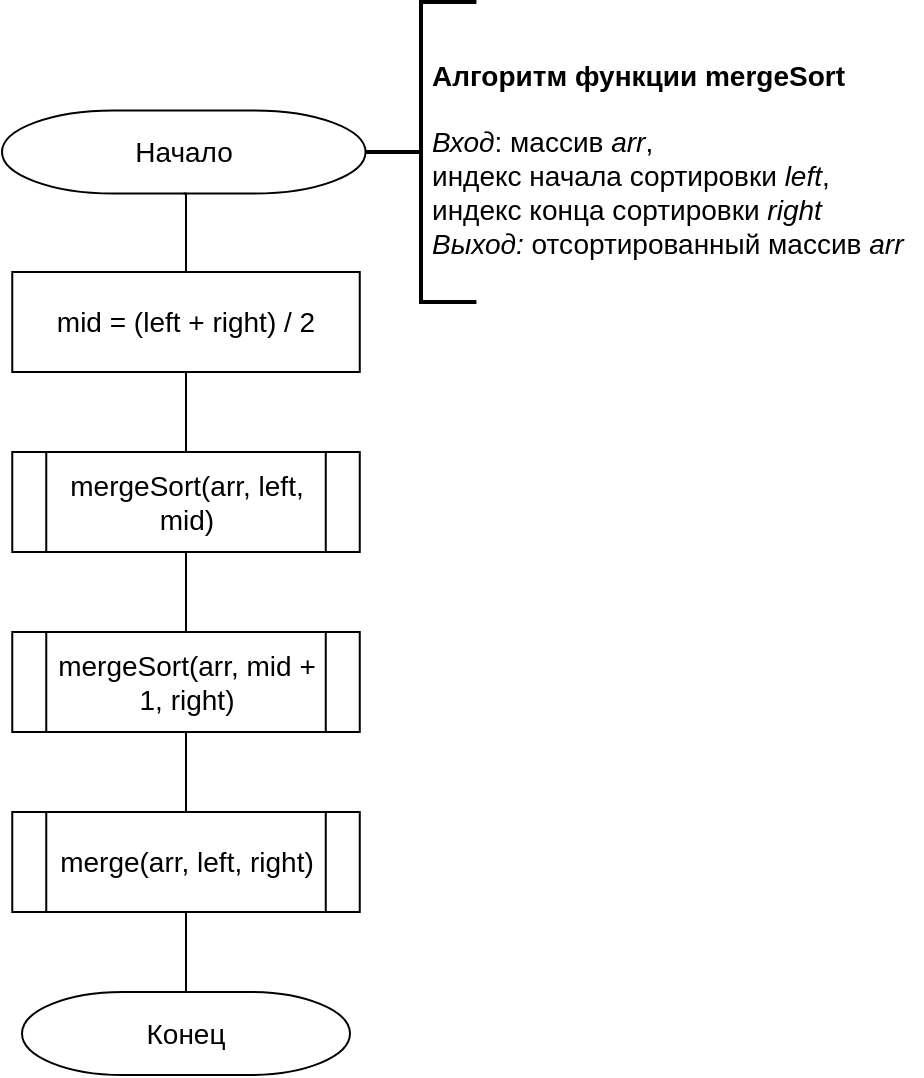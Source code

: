 <mxfile version="22.1.2" type="device" pages="3">
  <diagram id="SMWh7G3MIP-DYDScQ3kP" name="mergeSort">
    <mxGraphModel dx="458" dy="682" grid="0" gridSize="10" guides="1" tooltips="1" connect="1" arrows="1" fold="1" page="1" pageScale="1" pageWidth="583" pageHeight="827" math="0" shadow="0">
      <root>
        <mxCell id="0" />
        <mxCell id="1" parent="0" />
        <mxCell id="5t8fjbx2s78sYQ0pibwN-10" value="" style="group" parent="1" vertex="1" connectable="0">
          <mxGeometry x="61" y="158" width="460" height="511.5" as="geometry" />
        </mxCell>
        <mxCell id="3Bq9kWK5C4CfBoNgewI4-1" value="mergeSort(arr, left, mid)" style="shape=process;whiteSpace=wrap;html=1;backgroundOutline=1;fontSize=14;" parent="5t8fjbx2s78sYQ0pibwN-10" vertex="1">
          <mxGeometry x="5.13" y="200" width="173.75" height="50" as="geometry" />
        </mxCell>
        <mxCell id="5t8fjbx2s78sYQ0pibwN-6" value="" style="edgeStyle=orthogonalEdgeStyle;rounded=0;orthogonalLoop=1;jettySize=auto;html=1;fontSize=14;endArrow=none;endFill=0;" parent="5t8fjbx2s78sYQ0pibwN-10" source="kBCdtd5QqgP9Co7Rz3i6-1" target="3Bq9kWK5C4CfBoNgewI4-1" edge="1">
          <mxGeometry relative="1" as="geometry" />
        </mxCell>
        <mxCell id="kBCdtd5QqgP9Co7Rz3i6-1" value="&lt;span style=&quot;font-size: 14px;&quot;&gt;mid = (left + right) / 2&lt;/span&gt;" style="rounded=0;whiteSpace=wrap;html=1;absoluteArcSize=1;arcSize=14;strokeWidth=1;fontSize=14;" parent="5t8fjbx2s78sYQ0pibwN-10" vertex="1">
          <mxGeometry x="5.13" y="110" width="173.75" height="50" as="geometry" />
        </mxCell>
        <mxCell id="B8Fiihn9tlXgpMLPM1_u-5" value="&lt;span style=&quot;font-size: 14px;&quot;&gt;Конец&lt;/span&gt;" style="strokeWidth=1;html=1;shape=mxgraph.flowchart.terminator;whiteSpace=wrap;fontSize=14;" parent="5t8fjbx2s78sYQ0pibwN-10" vertex="1">
          <mxGeometry x="10" y="470" width="164" height="41.5" as="geometry" />
        </mxCell>
        <mxCell id="5t8fjbx2s78sYQ0pibwN-2" value="" style="group;fontSize=14;" parent="5t8fjbx2s78sYQ0pibwN-10" vertex="1" connectable="0">
          <mxGeometry width="460" height="150" as="geometry" />
        </mxCell>
        <mxCell id="Ab8iuGr4P1JSmaikQh76-1" value="&lt;br style=&quot;font-size: 14px;&quot;&gt;&lt;b style=&quot;font-size: 14px;&quot;&gt;Алгоритм функции mergeSort&lt;br style=&quot;font-size: 14px;&quot;&gt;&amp;nbsp;&lt;/b&gt;&lt;br style=&quot;font-size: 14px;&quot;&gt;&lt;i style=&quot;font-size: 14px;&quot;&gt;Вход&lt;/i&gt;: массив &lt;i style=&quot;font-size: 14px;&quot;&gt;arr&lt;/i&gt;,&lt;br style=&quot;font-size: 14px;&quot;&gt;индекс начала сортировки &lt;i style=&quot;font-size: 14px;&quot;&gt;left&lt;/i&gt;, &lt;br style=&quot;font-size: 14px;&quot;&gt;индекс конца сортировки &lt;i style=&quot;font-size: 14px;&quot;&gt;right&lt;/i&gt;&amp;nbsp;&lt;br style=&quot;font-size: 14px;&quot;&gt;&lt;i style=&quot;font-size: 14px;&quot;&gt;Выход: &lt;/i&gt;отсортированный массив &lt;i style=&quot;font-size: 14px;&quot;&gt;arr&lt;/i&gt;" style="text;html=1;strokeColor=none;fillColor=none;align=left;verticalAlign=middle;whiteSpace=wrap;rounded=0;fontSize=14;" parent="5t8fjbx2s78sYQ0pibwN-2" vertex="1">
          <mxGeometry x="212.819" y="30" width="247.181" height="30" as="geometry" />
        </mxCell>
        <mxCell id="5t8fjbx2s78sYQ0pibwN-1" value="" style="group;fontSize=14;" parent="5t8fjbx2s78sYQ0pibwN-2" vertex="1" connectable="0">
          <mxGeometry width="237.205" height="150" as="geometry" />
        </mxCell>
        <mxCell id="Ab8iuGr4P1JSmaikQh76-2" value="&lt;font style=&quot;font-size: 14px;&quot;&gt;Начало&lt;/font&gt;" style="strokeWidth=1;html=1;shape=mxgraph.flowchart.terminator;whiteSpace=wrap;fontSize=14;" parent="5t8fjbx2s78sYQ0pibwN-1" vertex="1">
          <mxGeometry y="29.25" width="181.783" height="41.5" as="geometry" />
        </mxCell>
        <mxCell id="Ab8iuGr4P1JSmaikQh76-3" value="" style="strokeWidth=2;html=1;shape=mxgraph.flowchart.annotation_2;align=left;labelPosition=right;pointerEvents=1;hachureGap=4;fontFamily=Architects Daughter;fontSource=https%3A%2F%2Ffonts.googleapis.com%2Fcss%3Ffamily%3DArchitects%2BDaughter;fontSize=14;" parent="5t8fjbx2s78sYQ0pibwN-1" vertex="1">
          <mxGeometry x="181.783" y="-25" width="55.422" height="150" as="geometry" />
        </mxCell>
        <mxCell id="5t8fjbx2s78sYQ0pibwN-3" style="edgeStyle=orthogonalEdgeStyle;rounded=0;orthogonalLoop=1;jettySize=auto;html=1;exitX=0.5;exitY=1;exitDx=0;exitDy=0;exitPerimeter=0;entryX=0.5;entryY=0;entryDx=0;entryDy=0;fontSize=14;endArrow=none;endFill=0;" parent="5t8fjbx2s78sYQ0pibwN-10" source="Ab8iuGr4P1JSmaikQh76-2" target="kBCdtd5QqgP9Co7Rz3i6-1" edge="1">
          <mxGeometry relative="1" as="geometry" />
        </mxCell>
        <mxCell id="5t8fjbx2s78sYQ0pibwN-4" value="mergeSort(arr, mid + 1, right)" style="shape=process;whiteSpace=wrap;html=1;backgroundOutline=1;fontSize=14;" parent="5t8fjbx2s78sYQ0pibwN-10" vertex="1">
          <mxGeometry x="5.13" y="290" width="173.75" height="50" as="geometry" />
        </mxCell>
        <mxCell id="5t8fjbx2s78sYQ0pibwN-7" value="" style="edgeStyle=orthogonalEdgeStyle;rounded=0;orthogonalLoop=1;jettySize=auto;html=1;fontSize=14;endArrow=none;endFill=0;" parent="5t8fjbx2s78sYQ0pibwN-10" source="3Bq9kWK5C4CfBoNgewI4-1" target="5t8fjbx2s78sYQ0pibwN-4" edge="1">
          <mxGeometry relative="1" as="geometry" />
        </mxCell>
        <mxCell id="5t8fjbx2s78sYQ0pibwN-9" value="" style="edgeStyle=orthogonalEdgeStyle;rounded=0;orthogonalLoop=1;jettySize=auto;html=1;fontSize=14;endArrow=none;endFill=0;" parent="5t8fjbx2s78sYQ0pibwN-10" source="5t8fjbx2s78sYQ0pibwN-5" target="B8Fiihn9tlXgpMLPM1_u-5" edge="1">
          <mxGeometry relative="1" as="geometry" />
        </mxCell>
        <mxCell id="5t8fjbx2s78sYQ0pibwN-5" value="merge(arr, left, right)" style="shape=process;whiteSpace=wrap;html=1;backgroundOutline=1;fontSize=14;" parent="5t8fjbx2s78sYQ0pibwN-10" vertex="1">
          <mxGeometry x="5.13" y="380" width="173.75" height="50" as="geometry" />
        </mxCell>
        <mxCell id="5t8fjbx2s78sYQ0pibwN-8" value="" style="edgeStyle=orthogonalEdgeStyle;rounded=0;orthogonalLoop=1;jettySize=auto;html=1;fontSize=14;endArrow=none;endFill=0;" parent="5t8fjbx2s78sYQ0pibwN-10" source="5t8fjbx2s78sYQ0pibwN-4" target="5t8fjbx2s78sYQ0pibwN-5" edge="1">
          <mxGeometry relative="1" as="geometry" />
        </mxCell>
      </root>
    </mxGraphModel>
  </diagram>
  <diagram id="EEU-iRFAq5Y7ACLVF6Qx" name="merge">
    <mxGraphModel dx="609" dy="908" grid="0" gridSize="10" guides="1" tooltips="1" connect="1" arrows="1" fold="1" page="1" pageScale="1" pageWidth="827" pageHeight="1169" math="0" shadow="0">
      <root>
        <mxCell id="0" />
        <mxCell id="1" parent="0" />
        <mxCell id="2d49KdWkdxvYYSog56_Q-1" value="" style="group" vertex="1" connectable="0" parent="1">
          <mxGeometry x="196.75" y="21.13" width="438" height="119.25" as="geometry" />
        </mxCell>
        <mxCell id="UtkDnTpVlGqklBxXOzj8-1" value="&lt;br&gt;&lt;b style=&quot;&quot;&gt;Алгоритм функции merge&lt;br&gt;&amp;nbsp;&lt;/b&gt;&lt;br&gt;&lt;i style=&quot;border-color: var(--border-color);&quot;&gt;Вход&lt;/i&gt;: массив &lt;i&gt;arr,&lt;br&gt;&lt;/i&gt;индекс начала сливания &lt;i&gt;left&lt;/i&gt;,&lt;br&gt;индекс конца сливания &lt;i&gt;right&lt;/i&gt;&lt;br style=&quot;border-color: var(--border-color);&quot;&gt;&lt;i style=&quot;border-color: var(--border-color);&quot;&gt;Выход:&amp;nbsp;&lt;/i&gt;отсортированный массив &lt;i&gt;arr&lt;/i&gt;" style="text;html=1;strokeColor=none;fillColor=none;align=left;verticalAlign=middle;whiteSpace=wrap;rounded=0;" parent="2d49KdWkdxvYYSog56_Q-1" vertex="1">
          <mxGeometry x="197" y="44.62" width="241" height="30" as="geometry" />
        </mxCell>
        <mxCell id="UtkDnTpVlGqklBxXOzj8-2" value="&lt;font style=&quot;font-size: 14px;&quot;&gt;Начало&lt;/font&gt;" style="strokeWidth=1;html=1;shape=mxgraph.flowchart.terminator;whiteSpace=wrap;" parent="2d49KdWkdxvYYSog56_Q-1" vertex="1">
          <mxGeometry y="38.87" width="164" height="41.5" as="geometry" />
        </mxCell>
        <mxCell id="UtkDnTpVlGqklBxXOzj8-3" value="" style="strokeWidth=2;html=1;shape=mxgraph.flowchart.annotation_2;align=left;labelPosition=right;pointerEvents=1;hachureGap=4;fontFamily=Architects Daughter;fontSource=https%3A%2F%2Ffonts.googleapis.com%2Fcss%3Ffamily%3DArchitects%2BDaughter;fontSize=20;" parent="2d49KdWkdxvYYSog56_Q-1" vertex="1">
          <mxGeometry x="164" width="50" height="119.25" as="geometry" />
        </mxCell>
        <mxCell id="M_u5eCpKXjXeZiFATRc5-16" style="edgeStyle=orthogonalEdgeStyle;shape=connector;rounded=0;orthogonalLoop=1;jettySize=auto;html=1;exitX=0.5;exitY=1;exitDx=0;exitDy=0;entryX=0.5;entryY=0;entryDx=0;entryDy=0;labelBackgroundColor=default;strokeColor=default;align=center;verticalAlign=middle;fontFamily=Helvetica;fontSize=11;fontColor=default;endArrow=none;endFill=0;" edge="1" parent="1" source="vo_Zb5cDH0GaQTBrf4Z5-1" target="M_u5eCpKXjXeZiFATRc5-1">
          <mxGeometry relative="1" as="geometry" />
        </mxCell>
        <mxCell id="vo_Zb5cDH0GaQTBrf4Z5-1" value="&lt;span style=&quot;font-size: 14px;&quot;&gt;mid = (left + right) / 2&lt;/span&gt;" style="rounded=0;whiteSpace=wrap;html=1;absoluteArcSize=1;arcSize=14;strokeWidth=1;fontSize=14;" vertex="1" parent="1">
          <mxGeometry x="196.75" y="130" width="163.25" height="50" as="geometry" />
        </mxCell>
        <mxCell id="M_u5eCpKXjXeZiFATRc5-17" style="edgeStyle=orthogonalEdgeStyle;shape=connector;rounded=0;orthogonalLoop=1;jettySize=auto;html=1;exitX=0.5;exitY=1;exitDx=0;exitDy=0;entryX=0.5;entryY=0;entryDx=0;entryDy=0;labelBackgroundColor=default;strokeColor=default;align=center;verticalAlign=middle;fontFamily=Helvetica;fontSize=11;fontColor=default;endArrow=none;endFill=0;" edge="1" parent="1" source="M_u5eCpKXjXeZiFATRc5-1" target="M_u5eCpKXjXeZiFATRc5-2">
          <mxGeometry relative="1" as="geometry" />
        </mxCell>
        <mxCell id="M_u5eCpKXjXeZiFATRc5-1" value="&lt;span style=&quot;font-size: 14px;&quot;&gt;i = left&lt;/span&gt;" style="rounded=0;whiteSpace=wrap;html=1;absoluteArcSize=1;arcSize=14;strokeWidth=1;fontSize=14;" vertex="1" parent="1">
          <mxGeometry x="196.75" y="210" width="163.25" height="50" as="geometry" />
        </mxCell>
        <mxCell id="M_u5eCpKXjXeZiFATRc5-18" style="edgeStyle=orthogonalEdgeStyle;shape=connector;rounded=0;orthogonalLoop=1;jettySize=auto;html=1;exitX=0.5;exitY=1;exitDx=0;exitDy=0;labelBackgroundColor=default;strokeColor=default;align=center;verticalAlign=middle;fontFamily=Helvetica;fontSize=11;fontColor=default;endArrow=none;endFill=0;" edge="1" parent="1" source="M_u5eCpKXjXeZiFATRc5-2" target="M_u5eCpKXjXeZiFATRc5-3">
          <mxGeometry relative="1" as="geometry" />
        </mxCell>
        <mxCell id="M_u5eCpKXjXeZiFATRc5-2" value="&lt;span style=&quot;font-size: 14px;&quot;&gt;j = mid + 1&lt;/span&gt;" style="rounded=0;whiteSpace=wrap;html=1;absoluteArcSize=1;arcSize=14;strokeWidth=1;fontSize=14;" vertex="1" parent="1">
          <mxGeometry x="196.75" y="290" width="163.25" height="50" as="geometry" />
        </mxCell>
        <mxCell id="M_u5eCpKXjXeZiFATRc5-19" style="edgeStyle=orthogonalEdgeStyle;shape=connector;rounded=0;orthogonalLoop=1;jettySize=auto;html=1;exitX=0.5;exitY=1;exitDx=0;exitDy=0;entryX=0.5;entryY=0;entryDx=0;entryDy=0;labelBackgroundColor=default;strokeColor=default;align=center;verticalAlign=middle;fontFamily=Helvetica;fontSize=11;fontColor=default;endArrow=none;endFill=0;" edge="1" parent="1" source="M_u5eCpKXjXeZiFATRc5-3" target="M_u5eCpKXjXeZiFATRc5-4">
          <mxGeometry relative="1" as="geometry" />
        </mxCell>
        <mxCell id="M_u5eCpKXjXeZiFATRc5-3" value="&lt;span style=&quot;font-size: 14px;&quot;&gt;pos = 0&lt;/span&gt;" style="rounded=0;whiteSpace=wrap;html=1;absoluteArcSize=1;arcSize=14;strokeWidth=1;fontSize=14;" vertex="1" parent="1">
          <mxGeometry x="196.75" y="370" width="163.25" height="50" as="geometry" />
        </mxCell>
        <mxCell id="M_u5eCpKXjXeZiFATRc5-20" style="edgeStyle=orthogonalEdgeStyle;shape=connector;rounded=0;orthogonalLoop=1;jettySize=auto;html=1;exitX=0.5;exitY=1;exitDx=0;exitDy=0;labelBackgroundColor=default;strokeColor=default;align=center;verticalAlign=middle;fontFamily=Helvetica;fontSize=11;fontColor=default;endArrow=none;endFill=0;" edge="1" parent="1" source="M_u5eCpKXjXeZiFATRc5-4" target="M_u5eCpKXjXeZiFATRc5-5">
          <mxGeometry relative="1" as="geometry" />
        </mxCell>
        <mxCell id="M_u5eCpKXjXeZiFATRc5-4" value="&lt;span style=&quot;font-size: 14px;&quot;&gt;len = right - left + 1&lt;/span&gt;" style="rounded=0;whiteSpace=wrap;html=1;absoluteArcSize=1;arcSize=14;strokeWidth=1;fontSize=14;" vertex="1" parent="1">
          <mxGeometry x="196.75" y="450" width="163.25" height="50" as="geometry" />
        </mxCell>
        <mxCell id="M_u5eCpKXjXeZiFATRc5-5" value="массив tmp размером len" style="rounded=0;whiteSpace=wrap;html=1;absoluteArcSize=1;arcSize=14;strokeWidth=1;fontSize=14;" vertex="1" parent="1">
          <mxGeometry x="196.75" y="530" width="163.25" height="50" as="geometry" />
        </mxCell>
        <mxCell id="M_u5eCpKXjXeZiFATRc5-14" style="edgeStyle=orthogonalEdgeStyle;rounded=0;orthogonalLoop=1;jettySize=auto;html=1;exitX=0.5;exitY=1;exitDx=0;exitDy=0;exitPerimeter=0;entryX=0.5;entryY=0;entryDx=0;entryDy=0;endArrow=none;endFill=0;" edge="1" parent="1" source="UtkDnTpVlGqklBxXOzj8-2" target="vo_Zb5cDH0GaQTBrf4Z5-1">
          <mxGeometry relative="1" as="geometry" />
        </mxCell>
        <mxCell id="M_u5eCpKXjXeZiFATRc5-21" style="edgeStyle=orthogonalEdgeStyle;shape=connector;rounded=0;orthogonalLoop=1;jettySize=auto;html=1;exitX=0.5;exitY=1;exitDx=0;exitDy=0;entryX=0.5;entryY=0;entryDx=0;entryDy=0;entryPerimeter=0;labelBackgroundColor=default;strokeColor=default;align=center;verticalAlign=middle;fontFamily=Helvetica;fontSize=11;fontColor=default;endArrow=none;endFill=0;" edge="1" parent="1">
          <mxGeometry relative="1" as="geometry">
            <mxPoint x="278.285" y="580" as="sourcePoint" />
            <mxPoint x="278.285" y="610.0" as="targetPoint" />
          </mxGeometry>
        </mxCell>
        <mxCell id="M_u5eCpKXjXeZiFATRc5-60" value="" style="group" vertex="1" connectable="0" parent="1">
          <mxGeometry x="630" y="880" width="171.5" height="281.5" as="geometry" />
        </mxCell>
        <mxCell id="uMEa_bDTQh33oqjU-Dul-1" value="&lt;font style=&quot;font-size: 14px;&quot;&gt;Цикл k от left до right + 1 c шагом 1&lt;br&gt;&lt;/font&gt;" style="shape=loopLimit;whiteSpace=wrap;html=1;" parent="M_u5eCpKXjXeZiFATRc5-60" vertex="1">
          <mxGeometry x="2.37" width="166.75" height="49" as="geometry" />
        </mxCell>
        <mxCell id="uMEa_bDTQh33oqjU-Dul-6" value="&lt;font style=&quot;font-size: 14px;&quot;&gt;Конец цикла по k&lt;/font&gt;" style="shape=loopLimit;whiteSpace=wrap;html=1;flipV=1;" parent="M_u5eCpKXjXeZiFATRc5-60" vertex="1">
          <mxGeometry y="160" width="171.5" height="49" as="geometry" />
        </mxCell>
        <mxCell id="Smr6yxLhZTiS4LaBjLuS-1" value="&lt;span style=&quot;font-size: 14px;&quot;&gt;Конец&lt;/span&gt;" style="strokeWidth=1;html=1;shape=mxgraph.flowchart.terminator;whiteSpace=wrap;" parent="M_u5eCpKXjXeZiFATRc5-60" vertex="1">
          <mxGeometry x="3.75" y="240" width="164" height="41.5" as="geometry" />
        </mxCell>
        <mxCell id="M_u5eCpKXjXeZiFATRc5-59" value="" style="edgeStyle=orthogonalEdgeStyle;shape=connector;rounded=0;orthogonalLoop=1;jettySize=auto;html=1;labelBackgroundColor=default;strokeColor=default;align=center;verticalAlign=middle;fontFamily=Helvetica;fontSize=11;fontColor=default;endArrow=none;endFill=0;" edge="1" parent="M_u5eCpKXjXeZiFATRc5-60" source="uMEa_bDTQh33oqjU-Dul-6" target="Smr6yxLhZTiS4LaBjLuS-1">
          <mxGeometry relative="1" as="geometry" />
        </mxCell>
        <mxCell id="M_u5eCpKXjXeZiFATRc5-58" value="" style="edgeStyle=orthogonalEdgeStyle;shape=connector;rounded=0;orthogonalLoop=1;jettySize=auto;html=1;labelBackgroundColor=default;strokeColor=default;align=center;verticalAlign=middle;fontFamily=Helvetica;fontSize=11;fontColor=default;endArrow=none;endFill=0;" edge="1" parent="M_u5eCpKXjXeZiFATRc5-60" source="M_u5eCpKXjXeZiFATRc5-56" target="uMEa_bDTQh33oqjU-Dul-6">
          <mxGeometry relative="1" as="geometry" />
        </mxCell>
        <mxCell id="M_u5eCpKXjXeZiFATRc5-56" value="arr[k] = tmp[k - left]" style="rounded=0;whiteSpace=wrap;html=1;absoluteArcSize=1;arcSize=14;strokeWidth=1;fontSize=14;" vertex="1" parent="M_u5eCpKXjXeZiFATRc5-60">
          <mxGeometry x="4.12" y="80" width="163.25" height="50" as="geometry" />
        </mxCell>
        <mxCell id="M_u5eCpKXjXeZiFATRc5-57" value="" style="edgeStyle=orthogonalEdgeStyle;shape=connector;rounded=0;orthogonalLoop=1;jettySize=auto;html=1;labelBackgroundColor=default;strokeColor=default;align=center;verticalAlign=middle;fontFamily=Helvetica;fontSize=11;fontColor=default;endArrow=none;endFill=0;" edge="1" parent="M_u5eCpKXjXeZiFATRc5-60" source="uMEa_bDTQh33oqjU-Dul-1" target="M_u5eCpKXjXeZiFATRc5-56">
          <mxGeometry relative="1" as="geometry" />
        </mxCell>
        <mxCell id="M_u5eCpKXjXeZiFATRc5-61" value="" style="group" vertex="1" connectable="0" parent="1">
          <mxGeometry x="9.99" y="560" width="513.25" height="490" as="geometry" />
        </mxCell>
        <mxCell id="M_u5eCpKXjXeZiFATRc5-22" style="edgeStyle=orthogonalEdgeStyle;shape=connector;rounded=0;orthogonalLoop=1;jettySize=auto;html=1;exitX=0.5;exitY=1;exitDx=0;exitDy=0;exitPerimeter=0;entryX=0.5;entryY=0;entryDx=0;entryDy=0;labelBackgroundColor=default;strokeColor=default;align=center;verticalAlign=middle;fontFamily=Helvetica;fontSize=11;fontColor=default;endArrow=none;endFill=0;" edge="1" parent="M_u5eCpKXjXeZiFATRc5-61" source="M_u5eCpKXjXeZiFATRc5-6">
          <mxGeometry relative="1" as="geometry">
            <mxPoint x="268.385" y="160" as="targetPoint" />
          </mxGeometry>
        </mxCell>
        <mxCell id="M_u5eCpKXjXeZiFATRc5-24" value="&lt;font style=&quot;font-size: 14px;&quot;&gt;Да&lt;/font&gt;" style="edgeLabel;html=1;align=center;verticalAlign=middle;resizable=0;points=[];fontSize=11;fontFamily=Helvetica;fontColor=default;" vertex="1" connectable="0" parent="M_u5eCpKXjXeZiFATRc5-22">
          <mxGeometry x="-0.152" y="-1" relative="1" as="geometry">
            <mxPoint x="13" as="offset" />
          </mxGeometry>
        </mxCell>
        <mxCell id="M_u5eCpKXjXeZiFATRc5-6" value="&lt;span style=&quot;font-size: 14px;&quot;&gt;i &amp;lt;= mid и j &amp;lt;= right&lt;/span&gt;" style="strokeWidth=1;html=1;shape=mxgraph.flowchart.decision;whiteSpace=wrap;rounded=0;fontSize=11;" vertex="1" parent="M_u5eCpKXjXeZiFATRc5-61">
          <mxGeometry x="186.76" y="50" width="163.25" height="81" as="geometry" />
        </mxCell>
        <mxCell id="M_u5eCpKXjXeZiFATRc5-8" value="&lt;span style=&quot;font-size: 14px;&quot;&gt;arr[i] &amp;lt; arr[j]&lt;/span&gt;" style="strokeWidth=1;html=1;shape=mxgraph.flowchart.decision;whiteSpace=wrap;rounded=0;fontSize=11;" vertex="1" parent="M_u5eCpKXjXeZiFATRc5-61">
          <mxGeometry x="186.75" y="160" width="163.25" height="81.05" as="geometry" />
        </mxCell>
        <mxCell id="M_u5eCpKXjXeZiFATRc5-9" value="tmp[pos] = arr[i]" style="rounded=0;whiteSpace=wrap;html=1;absoluteArcSize=1;arcSize=14;strokeWidth=1;fontSize=14;" vertex="1" parent="M_u5eCpKXjXeZiFATRc5-61">
          <mxGeometry x="350" y="241.05" width="163.25" height="50" as="geometry" />
        </mxCell>
        <mxCell id="M_u5eCpKXjXeZiFATRc5-25" style="edgeStyle=orthogonalEdgeStyle;shape=connector;rounded=0;orthogonalLoop=1;jettySize=auto;html=1;exitX=1;exitY=0.5;exitDx=0;exitDy=0;exitPerimeter=0;labelBackgroundColor=default;strokeColor=default;align=center;verticalAlign=middle;fontFamily=Helvetica;fontSize=11;fontColor=default;endArrow=none;endFill=0;" edge="1" parent="M_u5eCpKXjXeZiFATRc5-61" source="M_u5eCpKXjXeZiFATRc5-8" target="M_u5eCpKXjXeZiFATRc5-9">
          <mxGeometry relative="1" as="geometry" />
        </mxCell>
        <mxCell id="M_u5eCpKXjXeZiFATRc5-35" value="&lt;font style=&quot;font-size: 14px;&quot;&gt;Да&lt;/font&gt;" style="edgeLabel;html=1;align=center;verticalAlign=middle;resizable=0;points=[];fontSize=11;fontFamily=Helvetica;fontColor=default;" vertex="1" connectable="0" parent="M_u5eCpKXjXeZiFATRc5-25">
          <mxGeometry x="-0.553" y="-1" relative="1" as="geometry">
            <mxPoint x="-19" y="-12" as="offset" />
          </mxGeometry>
        </mxCell>
        <mxCell id="M_u5eCpKXjXeZiFATRc5-10" value="tmp[pos] = arr[j]" style="rounded=0;whiteSpace=wrap;html=1;absoluteArcSize=1;arcSize=14;strokeWidth=1;fontSize=14;" vertex="1" parent="M_u5eCpKXjXeZiFATRc5-61">
          <mxGeometry x="23.5" y="241.05" width="163.25" height="50" as="geometry" />
        </mxCell>
        <mxCell id="M_u5eCpKXjXeZiFATRc5-26" style="edgeStyle=orthogonalEdgeStyle;shape=connector;rounded=0;orthogonalLoop=1;jettySize=auto;html=1;exitX=0;exitY=0.5;exitDx=0;exitDy=0;exitPerimeter=0;entryX=0.5;entryY=0;entryDx=0;entryDy=0;labelBackgroundColor=default;strokeColor=default;align=center;verticalAlign=middle;fontFamily=Helvetica;fontSize=11;fontColor=default;endArrow=classic;endFill=1;" edge="1" parent="M_u5eCpKXjXeZiFATRc5-61" source="M_u5eCpKXjXeZiFATRc5-8" target="M_u5eCpKXjXeZiFATRc5-10">
          <mxGeometry relative="1" as="geometry" />
        </mxCell>
        <mxCell id="M_u5eCpKXjXeZiFATRc5-11" value="i = i + 1" style="rounded=0;whiteSpace=wrap;html=1;absoluteArcSize=1;arcSize=14;strokeWidth=1;fontSize=14;" vertex="1" parent="M_u5eCpKXjXeZiFATRc5-61">
          <mxGeometry x="350" y="320.05" width="163.25" height="50" as="geometry" />
        </mxCell>
        <mxCell id="M_u5eCpKXjXeZiFATRc5-55" style="edgeStyle=orthogonalEdgeStyle;shape=connector;rounded=0;orthogonalLoop=1;jettySize=auto;html=1;exitX=0.5;exitY=1;exitDx=0;exitDy=0;entryX=0.5;entryY=0;entryDx=0;entryDy=0;labelBackgroundColor=default;strokeColor=default;align=center;verticalAlign=middle;fontFamily=Helvetica;fontSize=11;fontColor=default;endArrow=none;endFill=0;" edge="1" parent="M_u5eCpKXjXeZiFATRc5-61" source="M_u5eCpKXjXeZiFATRc5-9" target="M_u5eCpKXjXeZiFATRc5-11">
          <mxGeometry relative="1" as="geometry" />
        </mxCell>
        <mxCell id="M_u5eCpKXjXeZiFATRc5-12" value="j = j + 1" style="rounded=0;whiteSpace=wrap;html=1;absoluteArcSize=1;arcSize=14;strokeWidth=1;fontSize=14;" vertex="1" parent="M_u5eCpKXjXeZiFATRc5-61">
          <mxGeometry x="23.5" y="320.05" width="163.25" height="50" as="geometry" />
        </mxCell>
        <mxCell id="M_u5eCpKXjXeZiFATRc5-28" value="" style="edgeStyle=orthogonalEdgeStyle;shape=connector;rounded=0;orthogonalLoop=1;jettySize=auto;html=1;labelBackgroundColor=default;strokeColor=default;align=center;verticalAlign=middle;fontFamily=Helvetica;fontSize=11;fontColor=default;endArrow=none;endFill=0;" edge="1" parent="M_u5eCpKXjXeZiFATRc5-61" source="M_u5eCpKXjXeZiFATRc5-10" target="M_u5eCpKXjXeZiFATRc5-12">
          <mxGeometry relative="1" as="geometry" />
        </mxCell>
        <mxCell id="M_u5eCpKXjXeZiFATRc5-54" style="edgeStyle=orthogonalEdgeStyle;shape=connector;rounded=0;orthogonalLoop=1;jettySize=auto;html=1;exitX=0.5;exitY=1;exitDx=0;exitDy=0;labelBackgroundColor=default;strokeColor=default;align=center;verticalAlign=middle;fontFamily=Helvetica;fontSize=11;fontColor=default;endArrow=classic;endFill=1;" edge="1" parent="M_u5eCpKXjXeZiFATRc5-61" source="M_u5eCpKXjXeZiFATRc5-51">
          <mxGeometry relative="1" as="geometry">
            <mxPoint x="270.01" y="40" as="targetPoint" />
            <Array as="points">
              <mxPoint x="272" y="490" />
              <mxPoint y="490" />
              <mxPoint y="40" />
            </Array>
          </mxGeometry>
        </mxCell>
        <mxCell id="M_u5eCpKXjXeZiFATRc5-51" value="pos = pos + 1" style="rounded=0;whiteSpace=wrap;html=1;absoluteArcSize=1;arcSize=14;strokeWidth=1;fontSize=14;" vertex="1" parent="M_u5eCpKXjXeZiFATRc5-61">
          <mxGeometry x="190" y="420" width="163.25" height="50" as="geometry" />
        </mxCell>
        <mxCell id="M_u5eCpKXjXeZiFATRc5-52" style="edgeStyle=orthogonalEdgeStyle;shape=connector;rounded=0;orthogonalLoop=1;jettySize=auto;html=1;exitX=0.5;exitY=1;exitDx=0;exitDy=0;entryX=0.5;entryY=0;entryDx=0;entryDy=0;labelBackgroundColor=default;strokeColor=default;align=center;verticalAlign=middle;fontFamily=Helvetica;fontSize=11;fontColor=default;endArrow=none;endFill=0;" edge="1" parent="M_u5eCpKXjXeZiFATRc5-61" source="M_u5eCpKXjXeZiFATRc5-11" target="M_u5eCpKXjXeZiFATRc5-51">
          <mxGeometry relative="1" as="geometry" />
        </mxCell>
        <mxCell id="M_u5eCpKXjXeZiFATRc5-53" style="edgeStyle=orthogonalEdgeStyle;shape=connector;rounded=0;orthogonalLoop=1;jettySize=auto;html=1;exitX=0.5;exitY=1;exitDx=0;exitDy=0;entryX=0.5;entryY=0;entryDx=0;entryDy=0;labelBackgroundColor=default;strokeColor=default;align=center;verticalAlign=middle;fontFamily=Helvetica;fontSize=11;fontColor=default;endArrow=none;endFill=0;" edge="1" parent="M_u5eCpKXjXeZiFATRc5-61" source="M_u5eCpKXjXeZiFATRc5-12" target="M_u5eCpKXjXeZiFATRc5-51">
          <mxGeometry relative="1" as="geometry" />
        </mxCell>
        <mxCell id="M_u5eCpKXjXeZiFATRc5-71" value="" style="edgeStyle=orthogonalEdgeStyle;shape=connector;rounded=0;orthogonalLoop=1;jettySize=auto;html=1;labelBackgroundColor=default;strokeColor=default;align=center;verticalAlign=middle;fontFamily=Helvetica;fontSize=11;fontColor=default;endArrow=none;endFill=0;" edge="1" parent="M_u5eCpKXjXeZiFATRc5-61" source="M_u5eCpKXjXeZiFATRc5-66" target="M_u5eCpKXjXeZiFATRc5-6">
          <mxGeometry relative="1" as="geometry" />
        </mxCell>
        <mxCell id="M_u5eCpKXjXeZiFATRc5-66" value="A" style="ellipse;whiteSpace=wrap;html=1;aspect=fixed;fontFamily=Helvetica;fontSize=11;fontColor=default;" vertex="1" parent="M_u5eCpKXjXeZiFATRc5-61">
          <mxGeometry x="411.62" y="70.5" width="40" height="40" as="geometry" />
        </mxCell>
        <mxCell id="M_u5eCpKXjXeZiFATRc5-77" value="" style="group" vertex="1" connectable="0" parent="1">
          <mxGeometry x="600" y="40" width="213" height="784.51" as="geometry" />
        </mxCell>
        <mxCell id="M_u5eCpKXjXeZiFATRc5-75" style="edgeStyle=orthogonalEdgeStyle;shape=connector;rounded=0;orthogonalLoop=1;jettySize=auto;html=1;exitX=1;exitY=0.5;exitDx=0;exitDy=0;exitPerimeter=0;entryX=0.5;entryY=0;entryDx=0;entryDy=0;entryPerimeter=0;labelBackgroundColor=default;strokeColor=default;align=center;verticalAlign=middle;fontFamily=Helvetica;fontSize=11;fontColor=default;endArrow=none;endFill=0;" edge="1" parent="M_u5eCpKXjXeZiFATRc5-77" target="M_u5eCpKXjXeZiFATRc5-44">
          <mxGeometry relative="1" as="geometry">
            <mxPoint x="193.25" y="110.01" as="sourcePoint" />
            <Array as="points">
              <mxPoint x="213" y="109.51" />
              <mxPoint x="213" y="429.51" />
              <mxPoint x="112" y="429.51" />
              <mxPoint x="112" y="464.51" />
            </Array>
          </mxGeometry>
        </mxCell>
        <mxCell id="M_u5eCpKXjXeZiFATRc5-76" value="" style="group" vertex="1" connectable="0" parent="M_u5eCpKXjXeZiFATRc5-77">
          <mxGeometry width="193.25" height="784.51" as="geometry" />
        </mxCell>
        <mxCell id="M_u5eCpKXjXeZiFATRc5-62" value="" style="group" vertex="1" connectable="0" parent="M_u5eCpKXjXeZiFATRc5-76">
          <mxGeometry y="40" width="193.25" height="350" as="geometry" />
        </mxCell>
        <mxCell id="M_u5eCpKXjXeZiFATRc5-31" value="&lt;span style=&quot;font-size: 14px;&quot;&gt;i &amp;lt;= mid&lt;/span&gt;" style="strokeWidth=1;html=1;shape=mxgraph.flowchart.decision;whiteSpace=wrap;rounded=0;fontSize=11;" vertex="1" parent="M_u5eCpKXjXeZiFATRc5-62">
          <mxGeometry x="30" y="30" width="163.25" height="81" as="geometry" />
        </mxCell>
        <mxCell id="M_u5eCpKXjXeZiFATRc5-32" value="tmp[pos] = arr[i]" style="rounded=0;whiteSpace=wrap;html=1;absoluteArcSize=1;arcSize=14;strokeWidth=1;fontSize=14;" vertex="1" parent="M_u5eCpKXjXeZiFATRc5-62">
          <mxGeometry x="30" y="141" width="163.25" height="50" as="geometry" />
        </mxCell>
        <mxCell id="M_u5eCpKXjXeZiFATRc5-37" style="edgeStyle=orthogonalEdgeStyle;shape=connector;rounded=0;orthogonalLoop=1;jettySize=auto;html=1;exitX=0.5;exitY=1;exitDx=0;exitDy=0;exitPerimeter=0;entryX=0.5;entryY=0;entryDx=0;entryDy=0;labelBackgroundColor=default;strokeColor=default;align=center;verticalAlign=middle;fontFamily=Helvetica;fontSize=11;fontColor=default;endArrow=none;endFill=0;" edge="1" parent="M_u5eCpKXjXeZiFATRc5-62" source="M_u5eCpKXjXeZiFATRc5-31" target="M_u5eCpKXjXeZiFATRc5-32">
          <mxGeometry relative="1" as="geometry" />
        </mxCell>
        <mxCell id="M_u5eCpKXjXeZiFATRc5-40" value="&lt;font style=&quot;font-size: 14px;&quot;&gt;Да&lt;/font&gt;" style="edgeLabel;html=1;align=center;verticalAlign=middle;resizable=0;points=[];fontSize=11;fontFamily=Helvetica;fontColor=default;" vertex="1" connectable="0" parent="M_u5eCpKXjXeZiFATRc5-37">
          <mxGeometry x="-0.192" y="2" relative="1" as="geometry">
            <mxPoint x="16" y="-3" as="offset" />
          </mxGeometry>
        </mxCell>
        <mxCell id="M_u5eCpKXjXeZiFATRc5-33" value="i = i + 1" style="rounded=0;whiteSpace=wrap;html=1;absoluteArcSize=1;arcSize=14;strokeWidth=1;fontSize=14;" vertex="1" parent="M_u5eCpKXjXeZiFATRc5-62">
          <mxGeometry x="30" y="221" width="163.25" height="50" as="geometry" />
        </mxCell>
        <mxCell id="M_u5eCpKXjXeZiFATRc5-38" style="edgeStyle=orthogonalEdgeStyle;shape=connector;rounded=0;orthogonalLoop=1;jettySize=auto;html=1;exitX=0.5;exitY=1;exitDx=0;exitDy=0;labelBackgroundColor=default;strokeColor=default;align=center;verticalAlign=middle;fontFamily=Helvetica;fontSize=11;fontColor=default;endArrow=none;endFill=0;" edge="1" parent="M_u5eCpKXjXeZiFATRc5-62" source="M_u5eCpKXjXeZiFATRc5-32" target="M_u5eCpKXjXeZiFATRc5-33">
          <mxGeometry relative="1" as="geometry" />
        </mxCell>
        <mxCell id="M_u5eCpKXjXeZiFATRc5-41" style="edgeStyle=orthogonalEdgeStyle;shape=connector;rounded=0;orthogonalLoop=1;jettySize=auto;html=1;exitX=0.5;exitY=1;exitDx=0;exitDy=0;labelBackgroundColor=default;strokeColor=default;align=center;verticalAlign=middle;fontFamily=Helvetica;fontSize=11;fontColor=default;endArrow=blockThin;endFill=1;" edge="1" parent="M_u5eCpKXjXeZiFATRc5-62" source="M_u5eCpKXjXeZiFATRc5-34">
          <mxGeometry relative="1" as="geometry">
            <mxPoint x="113" y="20" as="targetPoint" />
            <Array as="points">
              <mxPoint x="112" y="370" />
              <mxPoint x="3" y="370" />
              <mxPoint x="3" y="20" />
              <mxPoint x="113" y="20" />
            </Array>
          </mxGeometry>
        </mxCell>
        <mxCell id="M_u5eCpKXjXeZiFATRc5-34" value="pos = pos + 1" style="rounded=0;whiteSpace=wrap;html=1;absoluteArcSize=1;arcSize=14;strokeWidth=1;fontSize=14;" vertex="1" parent="M_u5eCpKXjXeZiFATRc5-62">
          <mxGeometry x="30" y="300" width="163.25" height="50" as="geometry" />
        </mxCell>
        <mxCell id="M_u5eCpKXjXeZiFATRc5-39" style="edgeStyle=orthogonalEdgeStyle;shape=connector;rounded=0;orthogonalLoop=1;jettySize=auto;html=1;exitX=0.5;exitY=1;exitDx=0;exitDy=0;entryX=0.5;entryY=0;entryDx=0;entryDy=0;labelBackgroundColor=default;strokeColor=default;align=center;verticalAlign=middle;fontFamily=Helvetica;fontSize=11;fontColor=default;endArrow=none;endFill=0;" edge="1" parent="M_u5eCpKXjXeZiFATRc5-62" source="M_u5eCpKXjXeZiFATRc5-33" target="M_u5eCpKXjXeZiFATRc5-34">
          <mxGeometry relative="1" as="geometry" />
        </mxCell>
        <mxCell id="M_u5eCpKXjXeZiFATRc5-64" value="" style="group" vertex="1" connectable="0" parent="M_u5eCpKXjXeZiFATRc5-76">
          <mxGeometry y="434.51" width="193.25" height="350" as="geometry" />
        </mxCell>
        <mxCell id="M_u5eCpKXjXeZiFATRc5-49" style="edgeStyle=orthogonalEdgeStyle;shape=connector;rounded=0;orthogonalLoop=1;jettySize=auto;html=1;exitX=0.5;exitY=1;exitDx=0;exitDy=0;labelBackgroundColor=default;strokeColor=default;align=center;verticalAlign=middle;fontFamily=Helvetica;fontSize=11;fontColor=default;endArrow=classic;endFill=1;" edge="1" parent="M_u5eCpKXjXeZiFATRc5-64" source="M_u5eCpKXjXeZiFATRc5-50">
          <mxGeometry relative="1" as="geometry">
            <mxPoint x="113" y="15.49" as="targetPoint" />
            <Array as="points">
              <mxPoint x="112" y="370" />
              <mxPoint x="3" y="370" />
              <mxPoint x="3" y="15" />
              <mxPoint x="93" y="15" />
            </Array>
          </mxGeometry>
        </mxCell>
        <mxCell id="M_u5eCpKXjXeZiFATRc5-63" value="" style="group" vertex="1" connectable="0" parent="M_u5eCpKXjXeZiFATRc5-64">
          <mxGeometry x="30" y="30" width="163.25" height="320" as="geometry" />
        </mxCell>
        <mxCell id="M_u5eCpKXjXeZiFATRc5-44" value="&lt;span style=&quot;font-size: 14px;&quot;&gt;j &amp;lt;= right&lt;/span&gt;" style="strokeWidth=1;html=1;shape=mxgraph.flowchart.decision;whiteSpace=wrap;rounded=0;fontSize=11;" vertex="1" parent="M_u5eCpKXjXeZiFATRc5-63">
          <mxGeometry width="163.25" height="81" as="geometry" />
        </mxCell>
        <mxCell id="M_u5eCpKXjXeZiFATRc5-46" value="tmp[pos] = arr[j]" style="rounded=0;whiteSpace=wrap;html=1;absoluteArcSize=1;arcSize=14;strokeWidth=1;fontSize=14;" vertex="1" parent="M_u5eCpKXjXeZiFATRc5-63">
          <mxGeometry y="111" width="163.25" height="50" as="geometry" />
        </mxCell>
        <mxCell id="M_u5eCpKXjXeZiFATRc5-42" style="edgeStyle=orthogonalEdgeStyle;shape=connector;rounded=0;orthogonalLoop=1;jettySize=auto;html=1;exitX=0.5;exitY=1;exitDx=0;exitDy=0;exitPerimeter=0;entryX=0.5;entryY=0;entryDx=0;entryDy=0;labelBackgroundColor=default;strokeColor=default;align=center;verticalAlign=middle;fontFamily=Helvetica;fontSize=11;fontColor=default;endArrow=none;endFill=0;" edge="1" parent="M_u5eCpKXjXeZiFATRc5-63" source="M_u5eCpKXjXeZiFATRc5-44" target="M_u5eCpKXjXeZiFATRc5-46">
          <mxGeometry relative="1" as="geometry" />
        </mxCell>
        <mxCell id="M_u5eCpKXjXeZiFATRc5-43" value="&lt;font style=&quot;font-size: 14px;&quot;&gt;Да&lt;/font&gt;" style="edgeLabel;html=1;align=center;verticalAlign=middle;resizable=0;points=[];fontSize=11;fontFamily=Helvetica;fontColor=default;" vertex="1" connectable="0" parent="M_u5eCpKXjXeZiFATRc5-42">
          <mxGeometry x="-0.192" y="2" relative="1" as="geometry">
            <mxPoint x="16" y="-3" as="offset" />
          </mxGeometry>
        </mxCell>
        <mxCell id="M_u5eCpKXjXeZiFATRc5-48" value="j = j + 1" style="rounded=0;whiteSpace=wrap;html=1;absoluteArcSize=1;arcSize=14;strokeWidth=1;fontSize=14;" vertex="1" parent="M_u5eCpKXjXeZiFATRc5-63">
          <mxGeometry y="191" width="163.25" height="50" as="geometry" />
        </mxCell>
        <mxCell id="M_u5eCpKXjXeZiFATRc5-45" style="edgeStyle=orthogonalEdgeStyle;shape=connector;rounded=0;orthogonalLoop=1;jettySize=auto;html=1;exitX=0.5;exitY=1;exitDx=0;exitDy=0;labelBackgroundColor=default;strokeColor=default;align=center;verticalAlign=middle;fontFamily=Helvetica;fontSize=11;fontColor=default;endArrow=none;endFill=0;" edge="1" parent="M_u5eCpKXjXeZiFATRc5-63" source="M_u5eCpKXjXeZiFATRc5-46" target="M_u5eCpKXjXeZiFATRc5-48">
          <mxGeometry relative="1" as="geometry" />
        </mxCell>
        <mxCell id="M_u5eCpKXjXeZiFATRc5-50" value="pos = pos + 1" style="rounded=0;whiteSpace=wrap;html=1;absoluteArcSize=1;arcSize=14;strokeWidth=1;fontSize=14;" vertex="1" parent="M_u5eCpKXjXeZiFATRc5-63">
          <mxGeometry y="270" width="163.25" height="50" as="geometry" />
        </mxCell>
        <mxCell id="M_u5eCpKXjXeZiFATRc5-47" style="edgeStyle=orthogonalEdgeStyle;shape=connector;rounded=0;orthogonalLoop=1;jettySize=auto;html=1;exitX=0.5;exitY=1;exitDx=0;exitDy=0;entryX=0.5;entryY=0;entryDx=0;entryDy=0;labelBackgroundColor=default;strokeColor=default;align=center;verticalAlign=middle;fontFamily=Helvetica;fontSize=11;fontColor=default;endArrow=none;endFill=0;" edge="1" parent="M_u5eCpKXjXeZiFATRc5-63" source="M_u5eCpKXjXeZiFATRc5-48" target="M_u5eCpKXjXeZiFATRc5-50">
          <mxGeometry relative="1" as="geometry" />
        </mxCell>
        <mxCell id="M_u5eCpKXjXeZiFATRc5-72" value="A" style="ellipse;whiteSpace=wrap;html=1;aspect=fixed;fontFamily=Helvetica;fontSize=11;fontColor=default;" vertex="1" parent="M_u5eCpKXjXeZiFATRc5-76">
          <mxGeometry x="91.62" width="40" height="40" as="geometry" />
        </mxCell>
        <mxCell id="M_u5eCpKXjXeZiFATRc5-73" style="edgeStyle=orthogonalEdgeStyle;shape=connector;rounded=0;orthogonalLoop=1;jettySize=auto;html=1;exitX=0.5;exitY=1;exitDx=0;exitDy=0;entryX=0.5;entryY=0;entryDx=0;entryDy=0;entryPerimeter=0;labelBackgroundColor=default;strokeColor=default;align=center;verticalAlign=middle;fontFamily=Helvetica;fontSize=11;fontColor=default;endArrow=none;endFill=0;" edge="1" parent="M_u5eCpKXjXeZiFATRc5-76" source="M_u5eCpKXjXeZiFATRc5-72" target="M_u5eCpKXjXeZiFATRc5-31">
          <mxGeometry relative="1" as="geometry" />
        </mxCell>
        <mxCell id="M_u5eCpKXjXeZiFATRc5-78" style="edgeStyle=orthogonalEdgeStyle;shape=connector;rounded=0;orthogonalLoop=1;jettySize=auto;html=1;exitX=1;exitY=0.5;exitDx=0;exitDy=0;exitPerimeter=0;labelBackgroundColor=default;strokeColor=default;align=center;verticalAlign=middle;fontFamily=Helvetica;fontSize=11;fontColor=default;endArrow=none;endFill=0;" edge="1" parent="1" source="M_u5eCpKXjXeZiFATRc5-44" target="uMEa_bDTQh33oqjU-Dul-1">
          <mxGeometry relative="1" as="geometry">
            <Array as="points">
              <mxPoint x="813" y="545" />
              <mxPoint x="813" y="860" />
              <mxPoint x="716" y="860" />
            </Array>
          </mxGeometry>
        </mxCell>
      </root>
    </mxGraphModel>
  </diagram>
  <diagram id="jQsfBCvJO6yzRSu4SMdl" name="mergeSortMultiThread">
    <mxGraphModel dx="833" dy="1240" grid="0" gridSize="10" guides="1" tooltips="1" connect="1" arrows="1" fold="1" page="1" pageScale="1" pageWidth="827" pageHeight="1169" math="0" shadow="0">
      <root>
        <mxCell id="0" />
        <mxCell id="1" parent="0" />
        <mxCell id="K3eLfJmQ13OhjNeqHWRB-1" value="" style="group" parent="1" vertex="1" connectable="0">
          <mxGeometry x="196.75" y="21.13" width="440" height="128.87" as="geometry" />
        </mxCell>
        <mxCell id="K3eLfJmQ13OhjNeqHWRB-2" value="&lt;br&gt;&lt;b style=&quot;&quot;&gt;Алгоритм функции mergeSortMultiThread&lt;br&gt;&amp;nbsp;&lt;/b&gt;&lt;br&gt;&lt;i style=&quot;border-color: var(--border-color);&quot;&gt;Вход&lt;/i&gt;: массив &lt;i&gt;arr,&lt;br&gt;&lt;/i&gt;индекс начала сортировки&amp;nbsp;&lt;i&gt;left&lt;/i&gt;,&lt;br&gt;индекс конца сортировки&amp;nbsp;&lt;i&gt;right&lt;/i&gt;&lt;br&gt;число доступных потоков&amp;nbsp;&lt;i&gt;threads&amp;nbsp;&lt;/i&gt;&lt;br style=&quot;border-color: var(--border-color);&quot;&gt;&lt;i style=&quot;border-color: var(--border-color);&quot;&gt;Выход:&amp;nbsp;&lt;/i&gt;отсортированный массив &lt;i&gt;arr&lt;/i&gt;" style="text;html=1;strokeColor=none;fillColor=none;align=left;verticalAlign=middle;whiteSpace=wrap;rounded=0;" parent="K3eLfJmQ13OhjNeqHWRB-1" vertex="1">
          <mxGeometry x="193.25" y="42.01" width="243" height="32.42" as="geometry" />
        </mxCell>
        <mxCell id="K3eLfJmQ13OhjNeqHWRB-3" value="&lt;font style=&quot;font-size: 14px;&quot;&gt;Начало&lt;/font&gt;" style="strokeWidth=1;html=1;shape=mxgraph.flowchart.terminator;whiteSpace=wrap;" parent="K3eLfJmQ13OhjNeqHWRB-1" vertex="1">
          <mxGeometry y="42.006" width="164" height="44.848" as="geometry" />
        </mxCell>
        <mxCell id="K3eLfJmQ13OhjNeqHWRB-4" value="" style="strokeWidth=2;html=1;shape=mxgraph.flowchart.annotation_2;align=left;labelPosition=right;pointerEvents=1;hachureGap=4;fontFamily=Architects Daughter;fontSource=https%3A%2F%2Ffonts.googleapis.com%2Fcss%3Ffamily%3DArchitects%2BDaughter;fontSize=20;" parent="K3eLfJmQ13OhjNeqHWRB-1" vertex="1">
          <mxGeometry x="164" width="50" height="128.87" as="geometry" />
        </mxCell>
        <mxCell id="X2sH6AZZTavW47jBSppz-39" value="" style="edgeStyle=orthogonalEdgeStyle;shape=connector;rounded=0;orthogonalLoop=1;jettySize=auto;html=1;labelBackgroundColor=default;strokeColor=default;align=center;verticalAlign=middle;fontFamily=Helvetica;fontSize=11;fontColor=default;endArrow=none;endFill=0;" parent="1" source="K3eLfJmQ13OhjNeqHWRB-6" target="npW-OeEvo1rKvgO8OXK3-6" edge="1">
          <mxGeometry relative="1" as="geometry" />
        </mxCell>
        <mxCell id="K3eLfJmQ13OhjNeqHWRB-6" value="&lt;span style=&quot;font-size: 14px;&quot;&gt;mid = (left + right) / 2&lt;/span&gt;" style="rounded=0;whiteSpace=wrap;html=1;absoluteArcSize=1;arcSize=14;strokeWidth=1;fontSize=14;" parent="1" vertex="1">
          <mxGeometry x="197.5" y="250" width="163.25" height="50" as="geometry" />
        </mxCell>
        <mxCell id="X2sH6AZZTavW47jBSppz-18" style="edgeStyle=orthogonalEdgeStyle;shape=connector;rounded=0;orthogonalLoop=1;jettySize=auto;html=1;exitX=0.5;exitY=1;exitDx=0;exitDy=0;entryX=0.5;entryY=0;entryDx=0;entryDy=0;labelBackgroundColor=default;strokeColor=default;align=center;verticalAlign=middle;fontFamily=Helvetica;fontSize=11;fontColor=default;endArrow=none;endFill=0;" parent="1" source="K3eLfJmQ13OhjNeqHWRB-10" target="X2sH6AZZTavW47jBSppz-17" edge="1">
          <mxGeometry relative="1" as="geometry" />
        </mxCell>
        <mxCell id="K3eLfJmQ13OhjNeqHWRB-10" value="odd = treads % 2" style="rounded=0;whiteSpace=wrap;html=1;absoluteArcSize=1;arcSize=14;strokeWidth=1;fontSize=14;" parent="1" vertex="1">
          <mxGeometry x="263.38" y="481" width="170" height="50" as="geometry" />
        </mxCell>
        <mxCell id="npW-OeEvo1rKvgO8OXK3-4" style="edgeStyle=orthogonalEdgeStyle;shape=connector;rounded=0;orthogonalLoop=1;jettySize=auto;html=1;exitX=1;exitY=0.5;exitDx=0;exitDy=0;exitPerimeter=0;entryX=0;entryY=0.5;entryDx=0;entryDy=0;labelBackgroundColor=default;strokeColor=default;align=center;verticalAlign=middle;fontFamily=Helvetica;fontSize=11;fontColor=default;endArrow=none;endFill=0;" parent="1" source="npW-OeEvo1rKvgO8OXK3-1" target="npW-OeEvo1rKvgO8OXK3-3" edge="1">
          <mxGeometry relative="1" as="geometry" />
        </mxCell>
        <mxCell id="npW-OeEvo1rKvgO8OXK3-5" value="" style="edgeStyle=orthogonalEdgeStyle;shape=connector;rounded=0;orthogonalLoop=1;jettySize=auto;html=1;labelBackgroundColor=default;strokeColor=default;align=center;verticalAlign=middle;fontFamily=Helvetica;fontSize=11;fontColor=default;endArrow=none;endFill=0;" parent="1" source="npW-OeEvo1rKvgO8OXK3-1" target="K3eLfJmQ13OhjNeqHWRB-6" edge="1">
          <mxGeometry relative="1" as="geometry" />
        </mxCell>
        <mxCell id="npW-OeEvo1rKvgO8OXK3-1" value="&lt;span style=&quot;font-size: 14px;&quot;&gt;left &amp;gt;= right&lt;/span&gt;" style="strokeWidth=1;html=1;shape=mxgraph.flowchart.decision;whiteSpace=wrap;rounded=0;fontSize=11;" parent="1" vertex="1">
          <mxGeometry x="197.5" y="140" width="163.25" height="81" as="geometry" />
        </mxCell>
        <mxCell id="npW-OeEvo1rKvgO8OXK3-2" value="" style="edgeStyle=orthogonalEdgeStyle;shape=connector;rounded=0;orthogonalLoop=1;jettySize=auto;html=1;labelBackgroundColor=default;strokeColor=default;align=center;verticalAlign=middle;fontFamily=Helvetica;fontSize=11;fontColor=default;endArrow=none;endFill=0;" parent="1" source="K3eLfJmQ13OhjNeqHWRB-3" target="npW-OeEvo1rKvgO8OXK3-1" edge="1">
          <mxGeometry relative="1" as="geometry" />
        </mxCell>
        <mxCell id="npW-OeEvo1rKvgO8OXK3-3" value="A" style="ellipse;whiteSpace=wrap;html=1;aspect=fixed;fontFamily=Helvetica;fontSize=11;fontColor=default;" parent="1" vertex="1">
          <mxGeometry x="396.75" y="160.5" width="40" height="40" as="geometry" />
        </mxCell>
        <mxCell id="X2sH6AZZTavW47jBSppz-9" style="edgeStyle=orthogonalEdgeStyle;shape=connector;rounded=0;orthogonalLoop=1;jettySize=auto;html=1;exitX=0;exitY=0.5;exitDx=0;exitDy=0;exitPerimeter=0;labelBackgroundColor=default;strokeColor=default;align=center;verticalAlign=middle;fontFamily=Helvetica;fontSize=11;fontColor=default;endArrow=none;endFill=0;" parent="1" source="npW-OeEvo1rKvgO8OXK3-6" target="X2sH6AZZTavW47jBSppz-1" edge="1">
          <mxGeometry relative="1" as="geometry" />
        </mxCell>
        <mxCell id="X2sH6AZZTavW47jBSppz-10" value="&lt;font style=&quot;font-size: 14px;&quot;&gt;Да&lt;/font&gt;" style="edgeLabel;html=1;align=center;verticalAlign=middle;resizable=0;points=[];fontSize=11;fontFamily=Helvetica;fontColor=default;" parent="X2sH6AZZTavW47jBSppz-9" vertex="1" connectable="0">
          <mxGeometry x="-0.515" relative="1" as="geometry">
            <mxPoint x="23" y="-11" as="offset" />
          </mxGeometry>
        </mxCell>
        <mxCell id="npW-OeEvo1rKvgO8OXK3-6" value="&lt;span style=&quot;font-size: 14px;&quot;&gt;threads = 1&lt;/span&gt;" style="strokeWidth=1;html=1;shape=mxgraph.flowchart.decision;whiteSpace=wrap;rounded=0;fontSize=11;" parent="1" vertex="1">
          <mxGeometry x="197.5" y="330" width="163.25" height="81" as="geometry" />
        </mxCell>
        <mxCell id="X2sH6AZZTavW47jBSppz-8" value="" style="group" parent="1" vertex="1" connectable="0">
          <mxGeometry x="23.75" y="411" width="176.25" height="209" as="geometry" />
        </mxCell>
        <mxCell id="K3eLfJmQ13OhjNeqHWRB-8" value="&lt;span style=&quot;font-size: 14px;&quot;&gt;mergeSortMultiThread&lt;br&gt;(arr, mid + 1, right, 0)&lt;/span&gt;" style="rounded=0;whiteSpace=wrap;html=1;absoluteArcSize=1;arcSize=14;strokeWidth=1;fontSize=14;" parent="X2sH6AZZTavW47jBSppz-8" vertex="1">
          <mxGeometry y="79" width="176.25" height="50" as="geometry" />
        </mxCell>
        <mxCell id="X2sH6AZZTavW47jBSppz-7" style="edgeStyle=orthogonalEdgeStyle;shape=connector;rounded=0;orthogonalLoop=1;jettySize=auto;html=1;exitX=0.5;exitY=1;exitDx=0;exitDy=0;labelBackgroundColor=default;strokeColor=default;align=center;verticalAlign=middle;fontFamily=Helvetica;fontSize=11;fontColor=default;endArrow=none;endFill=0;" parent="X2sH6AZZTavW47jBSppz-8" source="X2sH6AZZTavW47jBSppz-1" target="K3eLfJmQ13OhjNeqHWRB-8" edge="1">
          <mxGeometry relative="1" as="geometry" />
        </mxCell>
        <mxCell id="X2sH6AZZTavW47jBSppz-1" value="&lt;font style=&quot;font-size: 13px;&quot;&gt;t = thread&lt;br style=&quot;border-color: var(--border-color);&quot;&gt;(mergeSortMultiThread, arr, left, mid, 0)&lt;/font&gt;" style="shape=process;whiteSpace=wrap;html=1;backgroundOutline=1;fontSize=14;" parent="X2sH6AZZTavW47jBSppz-8" vertex="1">
          <mxGeometry x="1.25" width="173.75" height="50" as="geometry" />
        </mxCell>
        <mxCell id="X2sH6AZZTavW47jBSppz-38" style="edgeStyle=orthogonalEdgeStyle;shape=connector;rounded=0;orthogonalLoop=1;jettySize=auto;html=1;exitX=0.5;exitY=1;exitDx=0;exitDy=0;labelBackgroundColor=default;strokeColor=default;align=center;verticalAlign=middle;fontFamily=Helvetica;fontSize=11;fontColor=default;endArrow=classic;endFill=1;" parent="X2sH6AZZTavW47jBSppz-8" source="X2sH6AZZTavW47jBSppz-2" edge="1">
          <mxGeometry relative="1" as="geometry">
            <mxPoint x="256.25" y="549" as="targetPoint" />
            <Array as="points">
              <mxPoint x="88" y="519" />
              <mxPoint x="256" y="519" />
            </Array>
          </mxGeometry>
        </mxCell>
        <mxCell id="X2sH6AZZTavW47jBSppz-2" value="&lt;font style=&quot;font-size: 14px;&quot;&gt;Ожидание окончания t&lt;/font&gt;" style="shape=process;whiteSpace=wrap;html=1;backgroundOutline=1;fontSize=14;" parent="X2sH6AZZTavW47jBSppz-8" vertex="1">
          <mxGeometry x="1.25" y="159" width="173.75" height="50" as="geometry" />
        </mxCell>
        <mxCell id="X2sH6AZZTavW47jBSppz-6" style="edgeStyle=orthogonalEdgeStyle;shape=connector;rounded=0;orthogonalLoop=1;jettySize=auto;html=1;entryX=0.5;entryY=0;entryDx=0;entryDy=0;labelBackgroundColor=default;strokeColor=default;align=center;verticalAlign=middle;fontFamily=Helvetica;fontSize=11;fontColor=default;endArrow=none;endFill=0;" parent="X2sH6AZZTavW47jBSppz-8" source="K3eLfJmQ13OhjNeqHWRB-8" target="X2sH6AZZTavW47jBSppz-2" edge="1">
          <mxGeometry relative="1" as="geometry" />
        </mxCell>
        <mxCell id="X2sH6AZZTavW47jBSppz-14" style="edgeStyle=orthogonalEdgeStyle;shape=connector;rounded=0;orthogonalLoop=1;jettySize=auto;html=1;exitX=0;exitY=0.5;exitDx=0;exitDy=0;exitPerimeter=0;entryX=0.5;entryY=0;entryDx=0;entryDy=0;labelBackgroundColor=default;strokeColor=default;align=center;verticalAlign=middle;fontFamily=Helvetica;fontSize=11;fontColor=default;endArrow=none;endFill=0;" parent="1" source="X2sH6AZZTavW47jBSppz-11" target="K3eLfJmQ13OhjNeqHWRB-10" edge="1">
          <mxGeometry relative="1" as="geometry" />
        </mxCell>
        <mxCell id="X2sH6AZZTavW47jBSppz-15" value="&lt;font style=&quot;font-size: 14px;&quot;&gt;Да&lt;/font&gt;" style="edgeLabel;html=1;align=center;verticalAlign=middle;resizable=0;points=[];fontSize=11;fontFamily=Helvetica;fontColor=default;" parent="X2sH6AZZTavW47jBSppz-14" vertex="1" connectable="0">
          <mxGeometry x="-0.651" y="1" relative="1" as="geometry">
            <mxPoint x="8" y="-11" as="offset" />
          </mxGeometry>
        </mxCell>
        <mxCell id="X2sH6AZZTavW47jBSppz-33" style="edgeStyle=orthogonalEdgeStyle;shape=connector;rounded=0;orthogonalLoop=1;jettySize=auto;html=1;exitX=1;exitY=0.5;exitDx=0;exitDy=0;exitPerimeter=0;labelBackgroundColor=default;strokeColor=default;align=center;verticalAlign=middle;fontFamily=Helvetica;fontSize=11;fontColor=default;endArrow=none;endFill=0;" parent="1" source="X2sH6AZZTavW47jBSppz-11" target="X2sH6AZZTavW47jBSppz-31" edge="1">
          <mxGeometry relative="1" as="geometry" />
        </mxCell>
        <mxCell id="X2sH6AZZTavW47jBSppz-11" value="&lt;span style=&quot;font-size: 14px;&quot;&gt;threads &amp;gt;= 2&lt;/span&gt;" style="strokeWidth=1;html=1;shape=mxgraph.flowchart.decision;whiteSpace=wrap;rounded=0;fontSize=11;" parent="1" vertex="1">
          <mxGeometry x="430" y="400" width="163.25" height="81" as="geometry" />
        </mxCell>
        <mxCell id="X2sH6AZZTavW47jBSppz-13" style="edgeStyle=orthogonalEdgeStyle;shape=connector;rounded=0;orthogonalLoop=1;jettySize=auto;html=1;exitX=1;exitY=0.5;exitDx=0;exitDy=0;exitPerimeter=0;entryX=0.5;entryY=0;entryDx=0;entryDy=0;entryPerimeter=0;labelBackgroundColor=default;strokeColor=default;align=center;verticalAlign=middle;fontFamily=Helvetica;fontSize=11;fontColor=default;endArrow=none;endFill=0;" parent="1" source="npW-OeEvo1rKvgO8OXK3-6" target="X2sH6AZZTavW47jBSppz-11" edge="1">
          <mxGeometry relative="1" as="geometry" />
        </mxCell>
        <mxCell id="X2sH6AZZTavW47jBSppz-28" value="" style="edgeStyle=orthogonalEdgeStyle;shape=connector;rounded=0;orthogonalLoop=1;jettySize=auto;html=1;labelBackgroundColor=default;strokeColor=default;align=center;verticalAlign=middle;fontFamily=Helvetica;fontSize=11;fontColor=default;endArrow=none;endFill=0;" parent="1" source="X2sH6AZZTavW47jBSppz-17" target="X2sH6AZZTavW47jBSppz-19" edge="1">
          <mxGeometry relative="1" as="geometry" />
        </mxCell>
        <mxCell id="X2sH6AZZTavW47jBSppz-17" value="&lt;font style=&quot;font-size: 13px;&quot;&gt;t1 = thread&lt;br style=&quot;border-color: var(--border-color);&quot;&gt;(mergeSortMultiThread, arr, left, mid, threads / 2 + odd)&lt;/font&gt;" style="shape=process;whiteSpace=wrap;html=1;backgroundOutline=1;fontSize=14;" parent="1" vertex="1">
          <mxGeometry x="261.5" y="560" width="173.75" height="70" as="geometry" />
        </mxCell>
        <mxCell id="X2sH6AZZTavW47jBSppz-29" value="" style="edgeStyle=orthogonalEdgeStyle;shape=connector;rounded=0;orthogonalLoop=1;jettySize=auto;html=1;labelBackgroundColor=default;strokeColor=default;align=center;verticalAlign=middle;fontFamily=Helvetica;fontSize=11;fontColor=default;endArrow=none;endFill=0;" parent="1" source="X2sH6AZZTavW47jBSppz-19" target="X2sH6AZZTavW47jBSppz-27" edge="1">
          <mxGeometry relative="1" as="geometry" />
        </mxCell>
        <mxCell id="X2sH6AZZTavW47jBSppz-19" value="&lt;font style=&quot;font-size: 13px;&quot;&gt;t2 = thread&lt;br style=&quot;border-color: var(--border-color);&quot;&gt;(mergeSortMultiThread, arr, mid + 1, right, threads / 2)&lt;/font&gt;" style="shape=process;whiteSpace=wrap;html=1;backgroundOutline=1;fontSize=14;" parent="1" vertex="1">
          <mxGeometry x="261.5" y="660" width="173.75" height="70" as="geometry" />
        </mxCell>
        <mxCell id="X2sH6AZZTavW47jBSppz-36" style="edgeStyle=orthogonalEdgeStyle;shape=connector;rounded=0;orthogonalLoop=1;jettySize=auto;html=1;exitX=0.5;exitY=1;exitDx=0;exitDy=0;labelBackgroundColor=default;strokeColor=default;align=center;verticalAlign=middle;fontFamily=Helvetica;fontSize=11;fontColor=default;endArrow=none;endFill=0;" parent="1" source="X2sH6AZZTavW47jBSppz-26" edge="1">
          <mxGeometry relative="1" as="geometry">
            <mxPoint x="510" y="930" as="targetPoint" />
            <Array as="points">
              <mxPoint x="348" y="910" />
              <mxPoint x="510" y="910" />
            </Array>
          </mxGeometry>
        </mxCell>
        <mxCell id="X2sH6AZZTavW47jBSppz-26" value="&lt;font style=&quot;font-size: 14px;&quot;&gt;Ожидание окончания t2&lt;/font&gt;" style="shape=process;whiteSpace=wrap;html=1;backgroundOutline=1;fontSize=14;" parent="1" vertex="1">
          <mxGeometry x="261.5" y="840" width="173.75" height="50" as="geometry" />
        </mxCell>
        <mxCell id="X2sH6AZZTavW47jBSppz-30" value="" style="edgeStyle=orthogonalEdgeStyle;shape=connector;rounded=0;orthogonalLoop=1;jettySize=auto;html=1;labelBackgroundColor=default;strokeColor=default;align=center;verticalAlign=middle;fontFamily=Helvetica;fontSize=11;fontColor=default;endArrow=none;endFill=0;" parent="1" source="X2sH6AZZTavW47jBSppz-27" target="X2sH6AZZTavW47jBSppz-26" edge="1">
          <mxGeometry relative="1" as="geometry" />
        </mxCell>
        <mxCell id="X2sH6AZZTavW47jBSppz-27" value="&lt;font style=&quot;font-size: 14px;&quot;&gt;Ожидание окончания t1&lt;/font&gt;" style="shape=process;whiteSpace=wrap;html=1;backgroundOutline=1;fontSize=14;" parent="1" vertex="1">
          <mxGeometry x="261.51" y="760" width="173.75" height="50" as="geometry" />
        </mxCell>
        <mxCell id="X2sH6AZZTavW47jBSppz-35" style="edgeStyle=orthogonalEdgeStyle;shape=connector;rounded=0;orthogonalLoop=1;jettySize=auto;html=1;exitX=0.5;exitY=1;exitDx=0;exitDy=0;labelBackgroundColor=default;strokeColor=default;align=center;verticalAlign=middle;fontFamily=Helvetica;fontSize=11;fontColor=default;endArrow=none;endFill=0;" parent="1" source="X2sH6AZZTavW47jBSppz-31" target="X2sH6AZZTavW47jBSppz-34" edge="1">
          <mxGeometry relative="1" as="geometry" />
        </mxCell>
        <mxCell id="X2sH6AZZTavW47jBSppz-31" value="&lt;span style=&quot;font-size: 14px;&quot;&gt;mergeSortMultiThread&lt;br&gt;(arr, left, mid, 0)&lt;/span&gt;" style="rounded=0;whiteSpace=wrap;html=1;absoluteArcSize=1;arcSize=14;strokeWidth=1;fontSize=14;" parent="1" vertex="1">
          <mxGeometry x="593.25" y="481" width="176.25" height="50" as="geometry" />
        </mxCell>
        <mxCell id="X2sH6AZZTavW47jBSppz-37" style="edgeStyle=orthogonalEdgeStyle;shape=connector;rounded=0;orthogonalLoop=1;jettySize=auto;html=1;exitX=0.5;exitY=1;exitDx=0;exitDy=0;labelBackgroundColor=default;strokeColor=default;align=center;verticalAlign=middle;fontFamily=Helvetica;fontSize=11;fontColor=default;endArrow=none;endFill=0;" parent="1" source="X2sH6AZZTavW47jBSppz-34" edge="1">
          <mxGeometry relative="1" as="geometry">
            <mxPoint x="280" y="930" as="targetPoint" />
            <Array as="points">
              <mxPoint x="681" y="910" />
              <mxPoint x="510" y="910" />
            </Array>
          </mxGeometry>
        </mxCell>
        <mxCell id="X2sH6AZZTavW47jBSppz-34" value="&lt;span style=&quot;font-size: 14px;&quot;&gt;mergeSortMultiThread&lt;br&gt;(arr, mid + 1, right, 0)&lt;/span&gt;" style="rounded=0;whiteSpace=wrap;html=1;absoluteArcSize=1;arcSize=14;strokeWidth=1;fontSize=14;" parent="1" vertex="1">
          <mxGeometry x="593.25" y="560" width="176.25" height="50" as="geometry" />
        </mxCell>
        <mxCell id="D3emD2iJS-auLoZilW9f-2" value="" style="edgeStyle=orthogonalEdgeStyle;shape=connector;rounded=0;orthogonalLoop=1;jettySize=auto;html=1;labelBackgroundColor=default;strokeColor=default;align=center;verticalAlign=middle;fontFamily=Helvetica;fontSize=11;fontColor=default;endArrow=none;endFill=0;" parent="1" source="fPkBtJ04ihq7IrPxTNhe-1" target="D3emD2iJS-auLoZilW9f-1" edge="1">
          <mxGeometry relative="1" as="geometry" />
        </mxCell>
        <mxCell id="fPkBtJ04ihq7IrPxTNhe-1" value="merge(arr, left, right)" style="shape=process;whiteSpace=wrap;html=1;backgroundOutline=1;fontSize=14;" parent="1" vertex="1">
          <mxGeometry x="192.25" y="960" width="173.75" height="50" as="geometry" />
        </mxCell>
        <mxCell id="D3emD2iJS-auLoZilW9f-1" value="&lt;span style=&quot;font-size: 14px;&quot;&gt;Конец&lt;/span&gt;" style="strokeWidth=1;html=1;shape=mxgraph.flowchart.terminator;whiteSpace=wrap;" parent="1" vertex="1">
          <mxGeometry x="196.75" y="1050" width="164" height="41.5" as="geometry" />
        </mxCell>
        <mxCell id="D3emD2iJS-auLoZilW9f-3" style="edgeStyle=orthogonalEdgeStyle;shape=connector;rounded=0;orthogonalLoop=1;jettySize=auto;html=1;entryX=0;entryY=0.5;entryDx=0;entryDy=0;labelBackgroundColor=default;strokeColor=default;align=center;verticalAlign=middle;fontFamily=Helvetica;fontSize=11;fontColor=default;endArrow=none;endFill=0;" parent="1" target="D3emD2iJS-auLoZilW9f-4" edge="1">
          <mxGeometry relative="1" as="geometry">
            <mxPoint x="280" y="1030" as="sourcePoint" />
          </mxGeometry>
        </mxCell>
        <mxCell id="D3emD2iJS-auLoZilW9f-4" value="A" style="ellipse;whiteSpace=wrap;html=1;aspect=fixed;fontFamily=Helvetica;fontSize=11;fontColor=default;" parent="1" vertex="1">
          <mxGeometry x="401.75" y="1010" width="40" height="40" as="geometry" />
        </mxCell>
      </root>
    </mxGraphModel>
  </diagram>
</mxfile>
